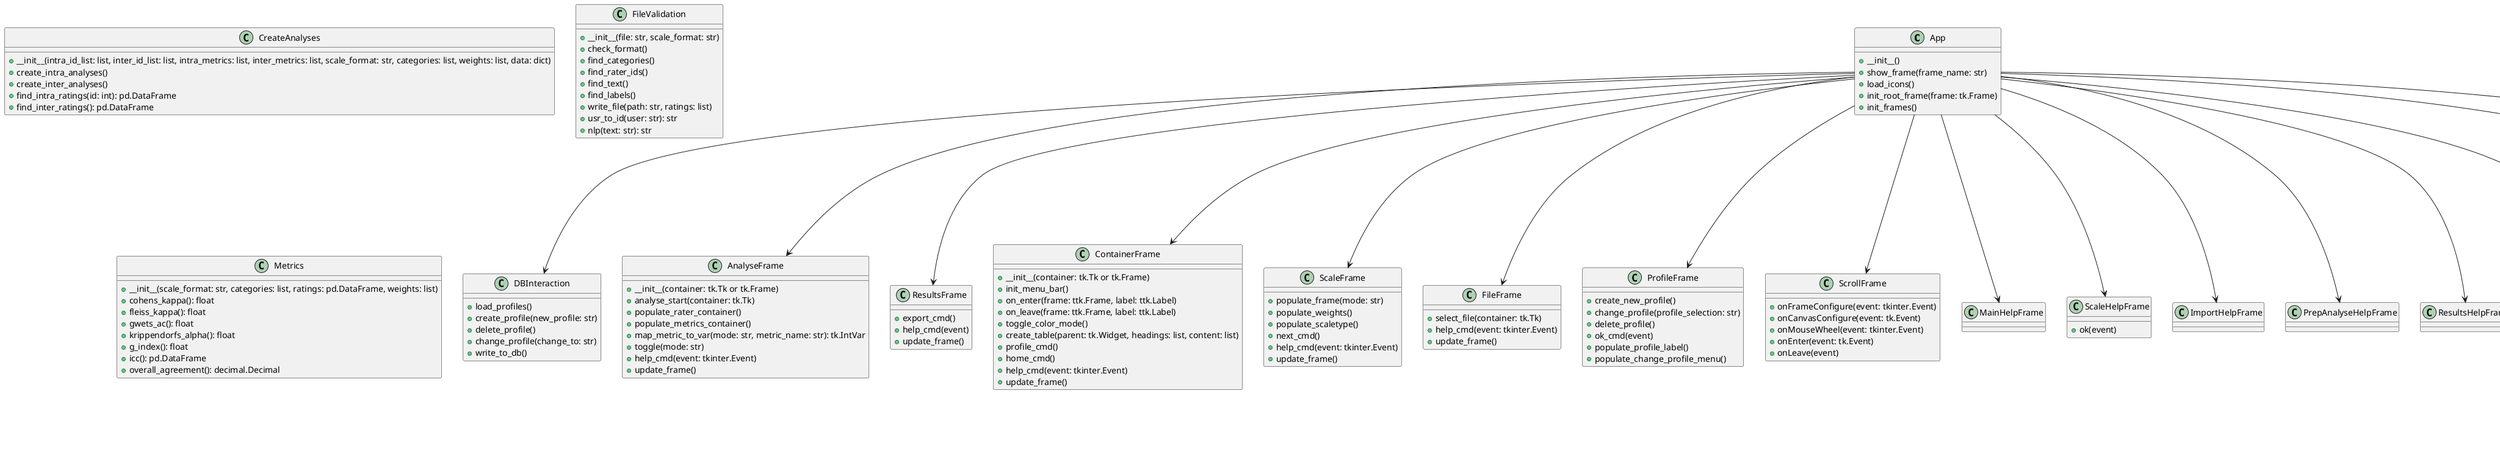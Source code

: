 
@startuml
' UML Class Diagram for the Software Project

' Define colors
skinparam class {
    BackgroundColor<<core>> LightBlue
}

' Define classes and their attributes and methods
class App {
    + __init__()
    + show_frame(frame_name: str)
    + load_icons()
    + init_root_frame(frame: tk.Frame)
    + init_frames()
}

class CreateAnalyses {
    + __init__(intra_id_list: list, inter_id_list: list, intra_metrics: list, inter_metrics: list, scale_format: str, categories: list, weights: list, data: dict)
    + create_intra_analyses()
    + create_inter_analyses()
    + find_intra_ratings(id: int): pd.DataFrame
    + find_inter_ratings(): pd.DataFrame
}

class FileValidation {
    + __init__(file: str, scale_format: str)
    + check_format()
    + find_categories()
    + find_rater_ids()
    + find_text()
    + find_labels()
    + write_file(path: str, ratings: list)
    + usr_to_id(user: str): str
    + nlp(text: str): str
}

class DBInteraction {
    + load_profiles()
    + create_profile(new_profile: str)
    + delete_profile()
    + change_profile(change_to: str)
    + write_to_db()
}

class Metrics {
    + __init__(scale_format: str, categories: list, ratings: pd.DataFrame, weights: list)
    + cohens_kappa(): float
    + fleiss_kappa(): float
    + gwets_ac(): float
    + krippendorfs_alpha(): float
    + g_index(): float
    + icc(): pd.DataFrame
    + overall_agreement(): decimal.Decimal
}

class AnalyseFrame {
    + __init__(container: tk.Tk or tk.Frame)
    + analyse_start(container: tk.Tk)
    + populate_rater_container()
    + populate_metrics_container()
    + map_metric_to_var(mode: str, metric_name: str): tk.IntVar
    + toggle(mode: str)
    + help_cmd(event: tkinter.Event)
    + update_frame()
}

class ResultsFrame {
    + export_cmd()
    + help_cmd(event)
    + update_frame()
}

class ContainerFrame {
    + __init__(container: tk.Tk or tk.Frame)
    + init_menu_bar()
    + on_enter(frame: ttk.Frame, label: ttk.Label)
    + on_leave(frame: ttk.Frame, label: ttk.Label)
    + toggle_color_mode()
    + create_table(parent: tk.Widget, headings: list, content: list)
    + profile_cmd()
    + home_cmd()
    + help_cmd(event: tkinter.Event)
    + update_frame()
}

class ScaleFrame {
    + populate_frame(mode: str)
    + populate_weights()
    + populate_scaletype()
    + next_cmd()
    + help_cmd(event: tkinter.Event)
    + update_frame()
}

class FileFrame {
    + select_file(container: tk.Tk)
    + help_cmd(event: tkinter.Event)
    + update_frame()
}

class ProfileFrame {
    + create_new_profile()
    + change_profile(profile_selection: str)
    + delete_profile()
    + ok_cmd(event)
    + populate_profile_label()
    + populate_change_profile_menu()
}

class ScrollFrame {
    + onFrameConfigure(event: tkinter.Event)
    + onCanvasConfigure(event: tk.Event)
    + onMouseWheel(event: tkinter.Event)
    + onEnter(event: tk.Event)
    + onLeave(event)
}

class MainHelpFrame {
}

class ScaleHelpFrame {
    + ok(event)
}

class ImportHelpFrame {
}

class PrepAnalyseHelpFrame {
}

class ResultsHelpFrame {
}

class RateHelpFrame {
    + ok_cmd(event: tkinter.Event)
    + populate_profile_label()
    + populate_change_profile_menu()
    + create_new_profile()
    + change_profile(profile_selection: str)
    + delete_profile()
}

class MainFrame {
    + start_mode(mode: str)
    + no_profile()
    + help_cmd(event: tkinter.Event)
}

class RateFrame {
    + __init__(container: tk.Tk)
    + populate_navigation()
    + randomize(mode: str)
    + doubleclick_treeview(event: tkinter.Event)
    + delete_questions()
    + populate_categories()
    + delete_categories()
    + populate_text()
    + add_newlines(text: str, n: int): str
    + count_upper_case(text: str, n: int): int
    + entry_input_cmd(event: tkinter.Event)
    + cat_hotkey_cmd(event: tkinter.Event)
    + next_cmd(event: tkinter.Event)
    + prev_cmd(event: tkinter.Event)
    + save_cmd()
    + delete_cmd()
    + label_text(event: tkinter.Event)
    + labeling_finished()
    + populate_percentage()
    + home_cmd()
    + help_cmd(event: tkinter.Event)
    + update_frame(mode: str)
}

' Define relationships
App --> DBInteraction
App --> AnalyseFrame
App --> ResultsFrame
App --> ContainerFrame
App --> ScaleFrame
App --> FileFrame
App --> ProfileFrame
App --> ScrollFrame
App --> MainHelpFrame
App --> ScaleHelpFrame
App --> ImportHelpFrame
App --> PrepAnalyseHelpFrame
App --> ResultsHelpFrame
App --> RateHelpFrame
App --> MainFrame
App --> RateFrame

@enduml

